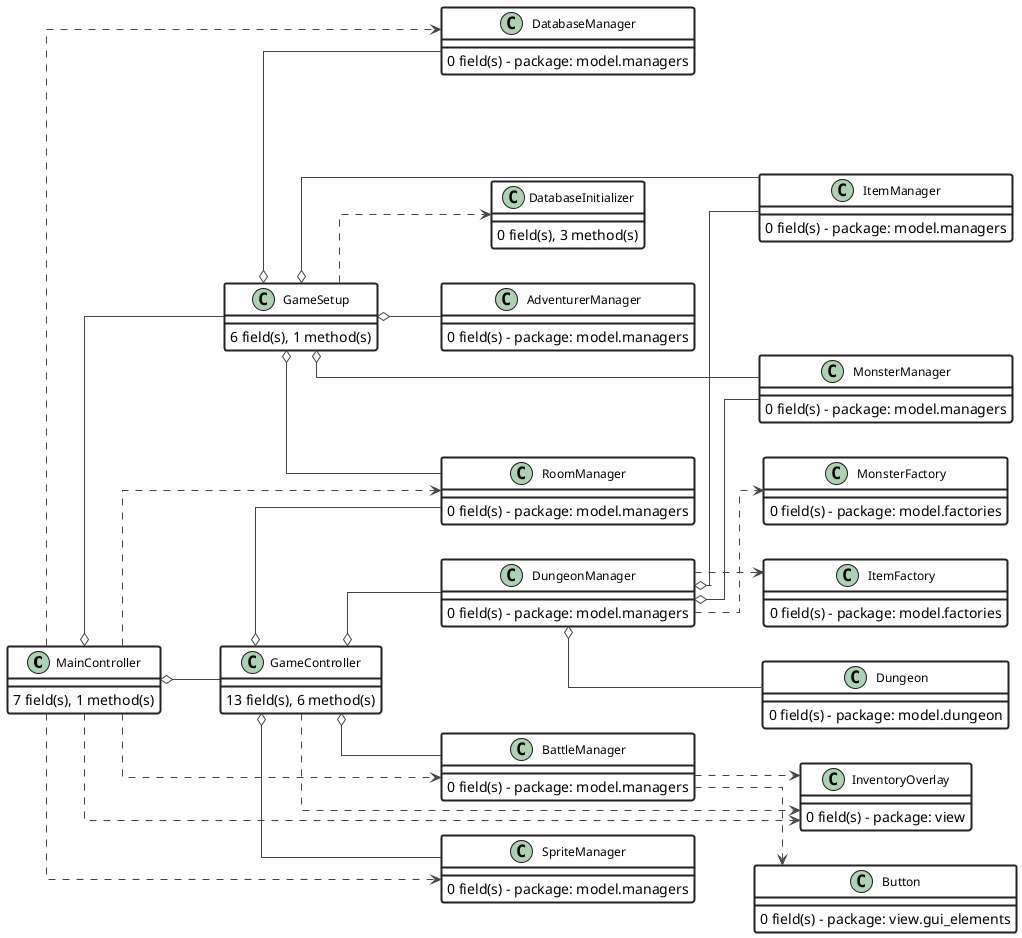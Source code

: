 @startuml
'https://plantuml.com/class-diagram

' Styling settings
skinparam linetype ortho
skinparam rectangle {
    BackgroundColor #f8f8f8
    BorderColor #444444
    Shadowing false
}
skinparam ArrowColor #444444
skinparam Class {
    BackgroundColor #ffffff
    ArrowColor #444444
    FontName Arial
    FontSize 12
    BorderThickness 2
    BorderColor #222222
}
left to right direction

' Main classes in Controller
Class MainController {
    7 field(s), 1 method(s)
}

Class GameSetup {
    6 field(s), 1 method(s)
}

Class GameController {
    13 field(s), 6 method(s)
}

Class DungeonManager {
    0 field(s) - package: model.managers
}

Class BattleManager {
    0 field(s) - package: model.managers
}

Class DatabaseInitializer {
    0 field(s), 3 method(s)
}

Class DatabaseManager {
    0 field(s) - package: model.managers
}

Class RoomManager {
    0 field(s) - package: model.managers
}

Class SpriteManager {
    0 field(s) - package: model.managers
}

Class InventoryOverlay {
    0 field(s) - package: view
}

Class AdventurerManager {
    0 field(s) - package: model.managers
}

Class MonsterManager {
    0 field(s) - package: model.managers
}

Class ItemManager {
    0 field(s) - package: model.managers
}

Class Button {
    0 field(s) - package: view.gui_elements
}

Class MonsterFactory {
    0 field(s) - package: model.factories
}

Class ItemFactory {
    0 field(s) - package: model.factories
}

Class Dungeon {
    0 field(s) - package: model.dungeon
}

' Relationships
MainController o-- GameSetup
MainController o-- GameController
MainController ..> SpriteManager
MainController ..> DatabaseManager
MainController ..> InventoryOverlay
MainController ..> BattleManager
MainController ..> RoomManager

GameSetup o-- DatabaseManager
GameSetup o-- RoomManager
GameSetup o-- MonsterManager
GameSetup o-- ItemManager
GameSetup o-- AdventurerManager
GameSetup ..> DatabaseInitializer

GameController o-- RoomManager
GameController o-- SpriteManager
GameController o-- BattleManager
GameController o-- DungeonManager
GameController ..> InventoryOverlay

DungeonManager o-- Dungeon
DungeonManager o-- MonsterManager
DungeonManager o-- ItemManager
DungeonManager ..> MonsterFactory
DungeonManager ..> ItemFactory

BattleManager ..> InventoryOverlay
BattleManager ..> Button

@enduml